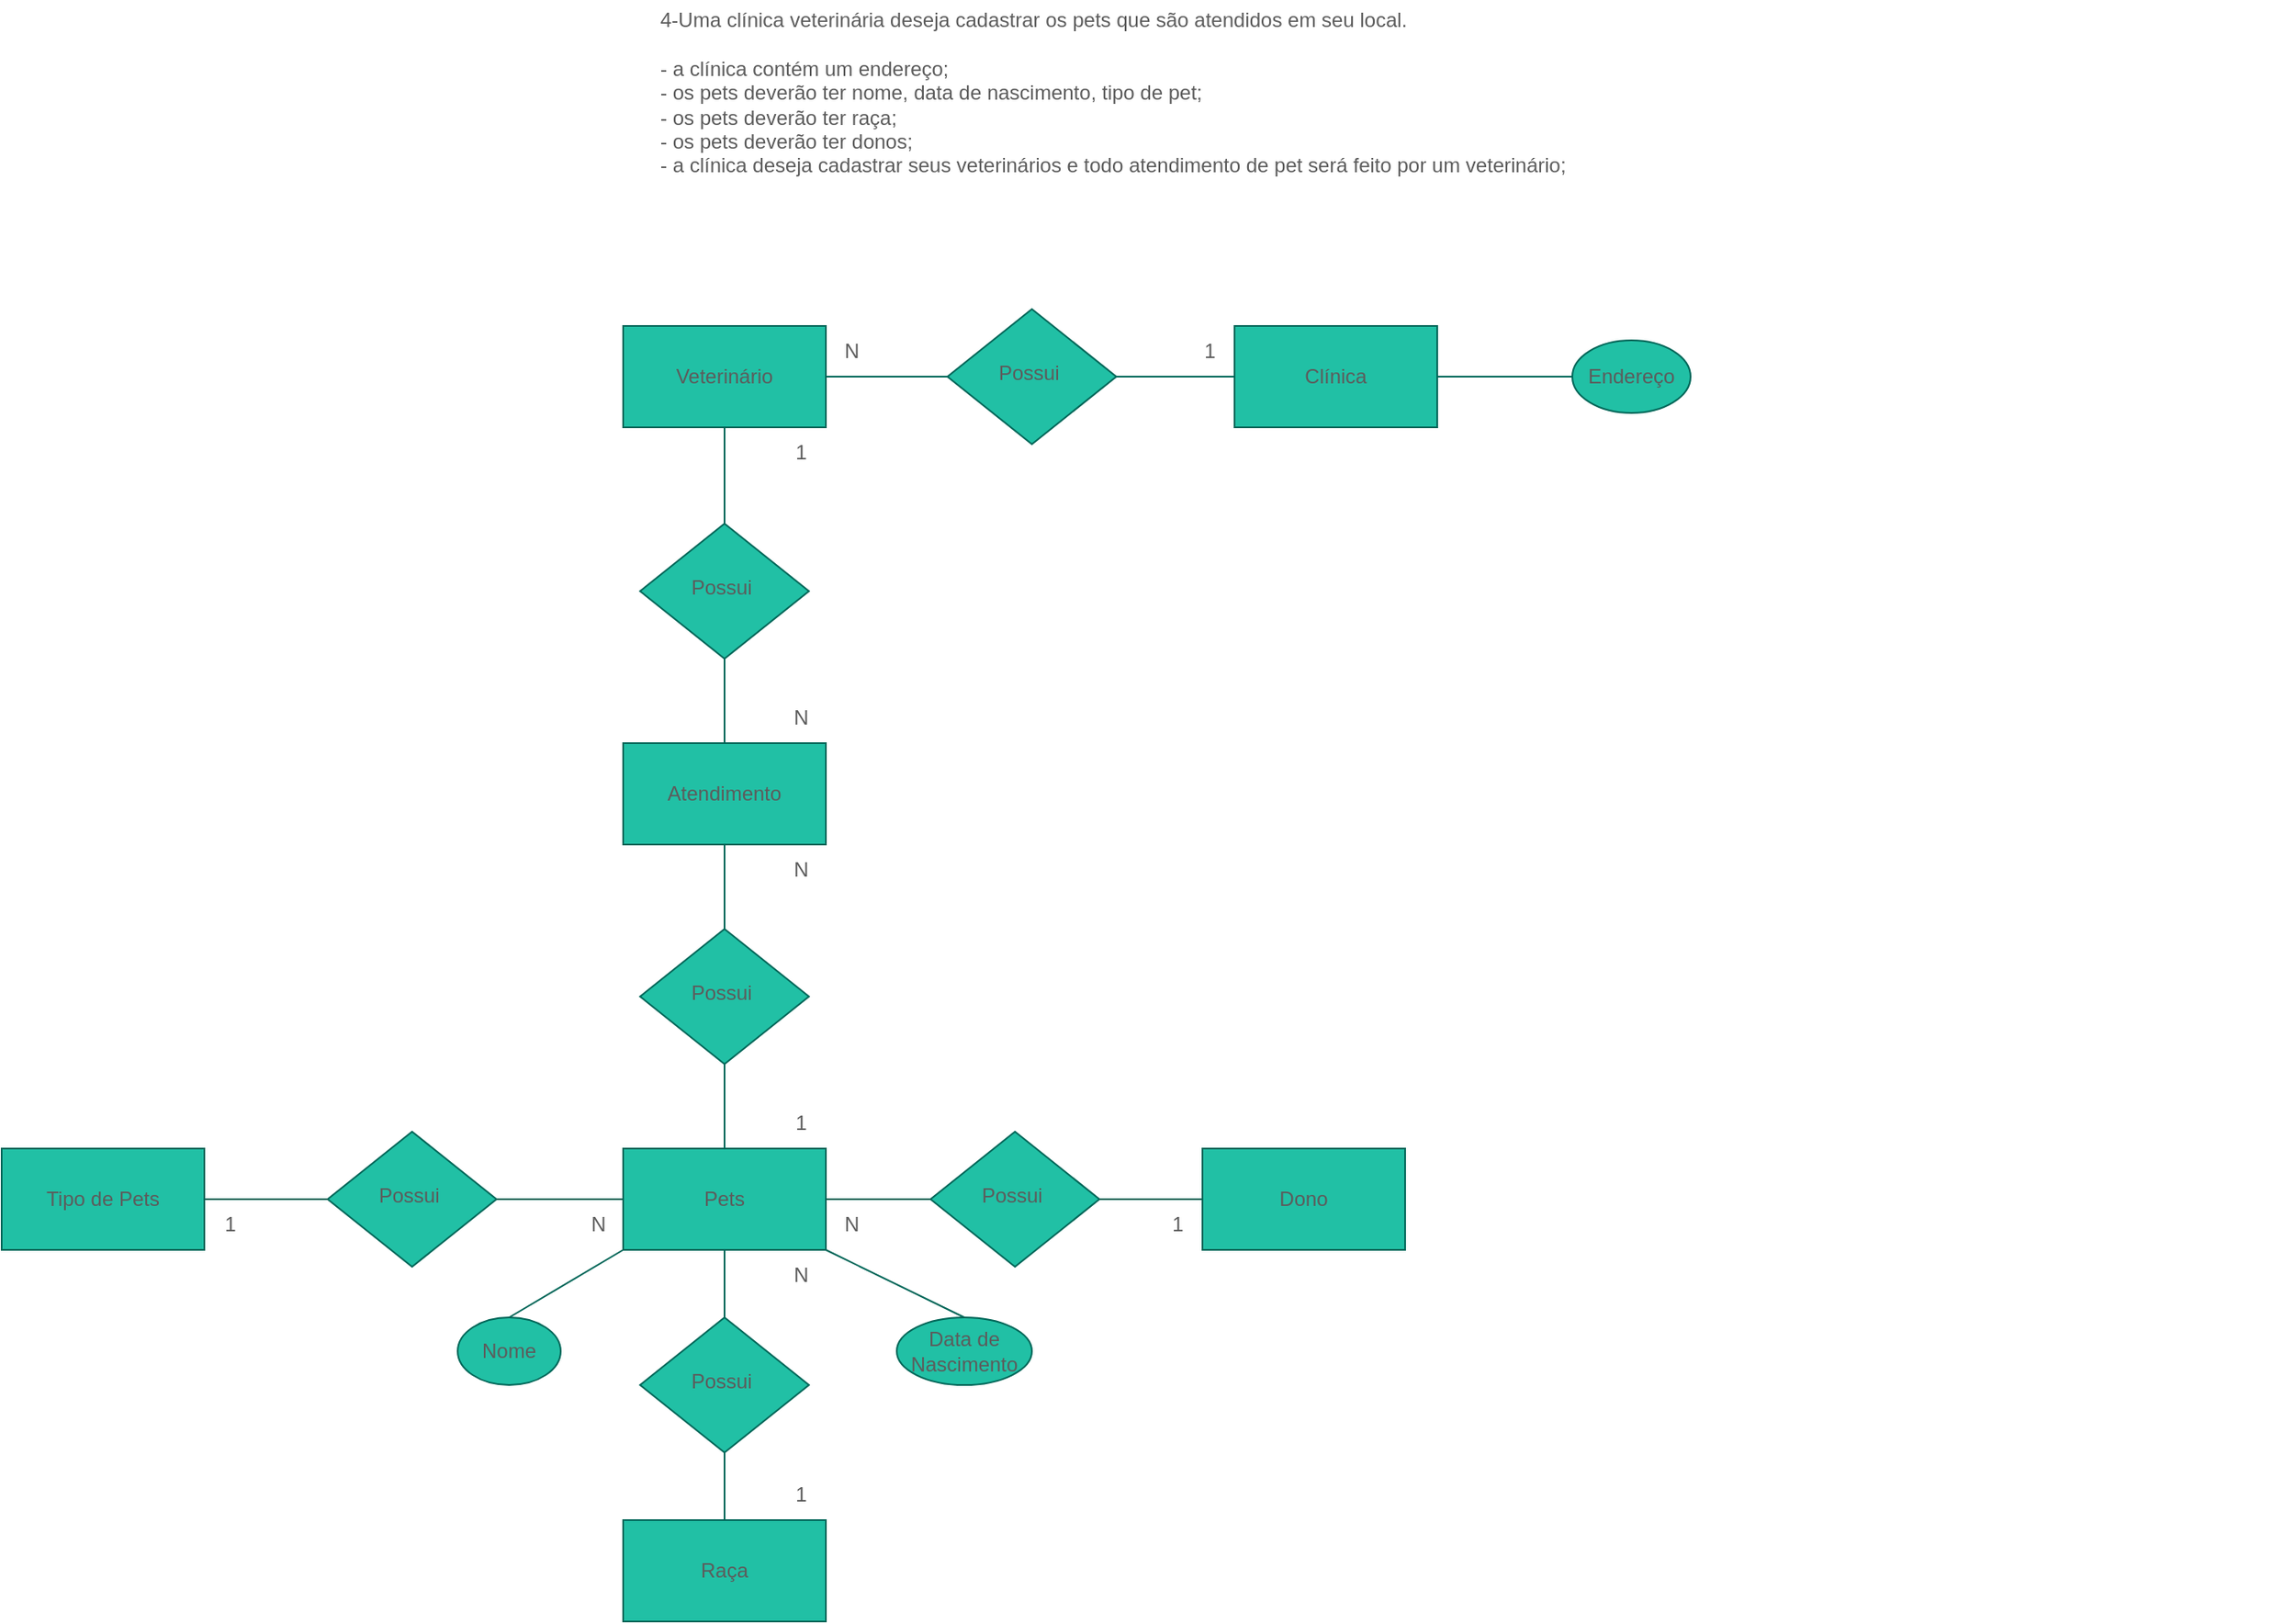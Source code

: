 <mxfile version="21.6.6" type="device" pages="2">
  <diagram id="C5RBs43oDa-KdzZeNtuy" name="Conceitual ">
    <mxGraphModel dx="2598" dy="750" grid="1" gridSize="10" guides="1" tooltips="1" connect="1" arrows="1" fold="1" page="1" pageScale="1" pageWidth="291" pageHeight="413" math="0" shadow="0">
      <root>
        <mxCell id="WIyWlLk6GJQsqaUBKTNV-0" />
        <mxCell id="WIyWlLk6GJQsqaUBKTNV-1" parent="WIyWlLk6GJQsqaUBKTNV-0" />
        <mxCell id="POBfcUkBsvV8UPlY4-i7-3" value="&lt;div&gt;4-Uma clínica veterinária deseja cadastrar os pets que são atendidos em seu local.&lt;/div&gt;&lt;div&gt;&lt;br&gt;&lt;/div&gt;&lt;div&gt;- a clínica contém um endereço;&lt;/div&gt;&lt;div&gt;- os pets deverão ter nome, data de nascimento, tipo de pet;&lt;/div&gt;&lt;div&gt;- os pets deverão ter raça;&lt;/div&gt;&lt;div&gt;- os pets deverão ter donos;&lt;/div&gt;&lt;div&gt;- a clínica deseja cadastrar seus veterinários e todo atendimento de pet será feito por um veterinário;&lt;/div&gt;" style="text;html=1;align=left;verticalAlign=middle;resizable=0;points=[];autosize=1;strokeColor=none;fillColor=none;fontColor=#5C5C5C;labelBackgroundColor=none;" parent="WIyWlLk6GJQsqaUBKTNV-1" vertex="1">
          <mxGeometry x="-582" y="220" width="560" height="110" as="geometry" />
        </mxCell>
        <mxCell id="zAKUYkVe4AKFvkZDwYAf-0" value="Clínica" style="rounded=0;whiteSpace=wrap;html=1;strokeColor=#006658;fontColor=#5C5C5C;fillColor=#21C0A5;labelBackgroundColor=none;" parent="WIyWlLk6GJQsqaUBKTNV-1" vertex="1">
          <mxGeometry x="-240" y="413" width="120" height="60" as="geometry" />
        </mxCell>
        <mxCell id="7l59M0pH6g9MhCw7kL8R-22" style="edgeStyle=orthogonalEdgeStyle;rounded=0;orthogonalLoop=1;jettySize=auto;html=1;exitX=0.5;exitY=1;exitDx=0;exitDy=0;strokeColor=#006658;fontColor=default;fillColor=#21C0A5;labelBackgroundColor=none;" parent="WIyWlLk6GJQsqaUBKTNV-1" edge="1">
          <mxGeometry relative="1" as="geometry">
            <mxPoint x="379" y="596" as="targetPoint" />
            <mxPoint x="379" y="596" as="sourcePoint" />
          </mxGeometry>
        </mxCell>
        <mxCell id="7l59M0pH6g9MhCw7kL8R-7" value="Pets" style="rounded=0;whiteSpace=wrap;html=1;strokeColor=#006658;fontColor=#5C5C5C;fillColor=#21C0A5;labelBackgroundColor=none;" parent="WIyWlLk6GJQsqaUBKTNV-1" vertex="1">
          <mxGeometry x="-602" y="900" width="120" height="60" as="geometry" />
        </mxCell>
        <mxCell id="7l59M0pH6g9MhCw7kL8R-8" value="Possui&amp;nbsp;" style="rhombus;whiteSpace=wrap;html=1;shadow=0;fontFamily=Helvetica;fontSize=12;align=center;strokeWidth=1;spacing=6;spacingTop=-4;rounded=0;labelBackgroundColor=none;fillColor=#21C0A5;strokeColor=#006658;fontColor=#5C5C5C;" parent="WIyWlLk6GJQsqaUBKTNV-1" vertex="1">
          <mxGeometry x="-410" y="403" width="100" height="80" as="geometry" />
        </mxCell>
        <mxCell id="13TzzeObVVfD70_n9w97-5" value="Nome" style="ellipse;whiteSpace=wrap;html=1;labelBackgroundColor=none;fillColor=#21C0A5;strokeColor=#006658;fontColor=#5C5C5C;" parent="WIyWlLk6GJQsqaUBKTNV-1" vertex="1">
          <mxGeometry x="-700" y="1000" width="61" height="40" as="geometry" />
        </mxCell>
        <mxCell id="13TzzeObVVfD70_n9w97-6" value="Data de Nascimento" style="ellipse;whiteSpace=wrap;html=1;labelBackgroundColor=none;fillColor=#21C0A5;strokeColor=#006658;fontColor=#5C5C5C;" parent="WIyWlLk6GJQsqaUBKTNV-1" vertex="1">
          <mxGeometry x="-440" y="1000" width="80" height="40" as="geometry" />
        </mxCell>
        <mxCell id="13TzzeObVVfD70_n9w97-7" value="Tipo de Pets" style="rounded=0;whiteSpace=wrap;html=1;strokeColor=#006658;fontColor=#5C5C5C;fillColor=#21C0A5;labelBackgroundColor=none;" parent="WIyWlLk6GJQsqaUBKTNV-1" vertex="1">
          <mxGeometry x="-970" y="900" width="120" height="60" as="geometry" />
        </mxCell>
        <mxCell id="13TzzeObVVfD70_n9w97-11" value="Possui&amp;nbsp;" style="rhombus;whiteSpace=wrap;html=1;shadow=0;fontFamily=Helvetica;fontSize=12;align=center;strokeWidth=1;spacing=6;spacingTop=-4;rounded=0;labelBackgroundColor=none;fillColor=#21C0A5;strokeColor=#006658;fontColor=#5C5C5C;" parent="WIyWlLk6GJQsqaUBKTNV-1" vertex="1">
          <mxGeometry x="-777" y="890" width="100" height="80" as="geometry" />
        </mxCell>
        <mxCell id="13TzzeObVVfD70_n9w97-15" value="Possui&amp;nbsp;" style="rhombus;whiteSpace=wrap;html=1;shadow=0;fontFamily=Helvetica;fontSize=12;align=center;strokeWidth=1;spacing=6;spacingTop=-4;rounded=0;labelBackgroundColor=none;fillColor=#21C0A5;strokeColor=#006658;fontColor=#5C5C5C;" parent="WIyWlLk6GJQsqaUBKTNV-1" vertex="1">
          <mxGeometry x="-592" y="530" width="100" height="80" as="geometry" />
        </mxCell>
        <mxCell id="13TzzeObVVfD70_n9w97-16" value="Raça" style="rounded=0;whiteSpace=wrap;html=1;strokeColor=#006658;fontColor=#5C5C5C;fillColor=#21C0A5;labelBackgroundColor=none;" parent="WIyWlLk6GJQsqaUBKTNV-1" vertex="1">
          <mxGeometry x="-602" y="1120" width="120" height="60" as="geometry" />
        </mxCell>
        <mxCell id="13TzzeObVVfD70_n9w97-22" value="Dono" style="rounded=0;whiteSpace=wrap;html=1;strokeColor=#006658;fontColor=#5C5C5C;fillColor=#21C0A5;labelBackgroundColor=none;" parent="WIyWlLk6GJQsqaUBKTNV-1" vertex="1">
          <mxGeometry x="-259" y="900" width="120" height="60" as="geometry" />
        </mxCell>
        <mxCell id="13TzzeObVVfD70_n9w97-23" value="Possui&amp;nbsp;" style="rhombus;whiteSpace=wrap;html=1;shadow=0;fontFamily=Helvetica;fontSize=12;align=center;strokeWidth=1;spacing=6;spacingTop=-4;rounded=0;labelBackgroundColor=none;fillColor=#21C0A5;strokeColor=#006658;fontColor=#5C5C5C;" parent="WIyWlLk6GJQsqaUBKTNV-1" vertex="1">
          <mxGeometry x="-592" y="1000" width="100" height="80" as="geometry" />
        </mxCell>
        <mxCell id="13TzzeObVVfD70_n9w97-25" value="Atendimento" style="rounded=0;whiteSpace=wrap;html=1;strokeColor=#006658;fontColor=#5C5C5C;fillColor=#21C0A5;labelBackgroundColor=none;" parent="WIyWlLk6GJQsqaUBKTNV-1" vertex="1">
          <mxGeometry x="-602" y="660" width="120" height="60" as="geometry" />
        </mxCell>
        <mxCell id="13TzzeObVVfD70_n9w97-26" value="" style="endArrow=none;html=1;rounded=0;entryX=0;entryY=0.5;entryDx=0;entryDy=0;exitX=1;exitY=0.5;exitDx=0;exitDy=0;labelBackgroundColor=none;strokeColor=#006658;fontColor=default;" parent="WIyWlLk6GJQsqaUBKTNV-1" source="13TzzeObVVfD70_n9w97-29" target="7l59M0pH6g9MhCw7kL8R-8" edge="1">
          <mxGeometry width="50" height="50" relative="1" as="geometry">
            <mxPoint x="-450" y="450" as="sourcePoint" />
            <mxPoint x="-270" y="440" as="targetPoint" />
          </mxGeometry>
        </mxCell>
        <mxCell id="13TzzeObVVfD70_n9w97-27" value="" style="endArrow=none;html=1;rounded=0;exitX=1;exitY=0.5;exitDx=0;exitDy=0;entryX=0;entryY=0.5;entryDx=0;entryDy=0;labelBackgroundColor=none;strokeColor=#006658;fontColor=default;" parent="WIyWlLk6GJQsqaUBKTNV-1" source="7l59M0pH6g9MhCw7kL8R-8" target="zAKUYkVe4AKFvkZDwYAf-0" edge="1">
          <mxGeometry width="50" height="50" relative="1" as="geometry">
            <mxPoint x="-320" y="490" as="sourcePoint" />
            <mxPoint x="-270" y="440" as="targetPoint" />
          </mxGeometry>
        </mxCell>
        <mxCell id="13TzzeObVVfD70_n9w97-29" value="Veterinário" style="rounded=0;whiteSpace=wrap;html=1;strokeColor=#006658;fontColor=#5C5C5C;fillColor=#21C0A5;labelBackgroundColor=none;" parent="WIyWlLk6GJQsqaUBKTNV-1" vertex="1">
          <mxGeometry x="-602" y="413" width="120" height="60" as="geometry" />
        </mxCell>
        <mxCell id="sJ96ued-D-GvJgnUoqD4-2" value="Possui&amp;nbsp;" style="rhombus;whiteSpace=wrap;html=1;shadow=0;fontFamily=Helvetica;fontSize=12;align=center;strokeWidth=1;spacing=6;spacingTop=-4;rounded=0;labelBackgroundColor=none;fillColor=#21C0A5;strokeColor=#006658;fontColor=#5C5C5C;" parent="WIyWlLk6GJQsqaUBKTNV-1" vertex="1">
          <mxGeometry x="-592" y="770" width="100" height="80" as="geometry" />
        </mxCell>
        <mxCell id="sJ96ued-D-GvJgnUoqD4-3" value="Possui&amp;nbsp;" style="rhombus;whiteSpace=wrap;html=1;shadow=0;fontFamily=Helvetica;fontSize=12;align=center;strokeWidth=1;spacing=6;spacingTop=-4;rounded=0;labelBackgroundColor=none;fillColor=#21C0A5;strokeColor=#006658;fontColor=#5C5C5C;" parent="WIyWlLk6GJQsqaUBKTNV-1" vertex="1">
          <mxGeometry x="-420" y="890" width="100" height="80" as="geometry" />
        </mxCell>
        <mxCell id="sJ96ued-D-GvJgnUoqD4-6" value="" style="endArrow=none;html=1;rounded=0;exitX=0.5;exitY=0;exitDx=0;exitDy=0;entryX=0;entryY=1;entryDx=0;entryDy=0;labelBackgroundColor=none;strokeColor=#006658;fontColor=default;" parent="WIyWlLk6GJQsqaUBKTNV-1" source="13TzzeObVVfD70_n9w97-5" target="7l59M0pH6g9MhCw7kL8R-7" edge="1">
          <mxGeometry width="50" height="50" relative="1" as="geometry">
            <mxPoint x="-340" y="1100" as="sourcePoint" />
            <mxPoint x="-290" y="1050" as="targetPoint" />
          </mxGeometry>
        </mxCell>
        <mxCell id="sJ96ued-D-GvJgnUoqD4-7" value="" style="endArrow=none;html=1;rounded=0;exitX=1;exitY=1;exitDx=0;exitDy=0;entryX=0.5;entryY=0;entryDx=0;entryDy=0;labelBackgroundColor=none;strokeColor=#006658;fontColor=default;" parent="WIyWlLk6GJQsqaUBKTNV-1" source="7l59M0pH6g9MhCw7kL8R-7" target="13TzzeObVVfD70_n9w97-6" edge="1">
          <mxGeometry width="50" height="50" relative="1" as="geometry">
            <mxPoint x="-340" y="1100" as="sourcePoint" />
            <mxPoint x="-290" y="1050" as="targetPoint" />
          </mxGeometry>
        </mxCell>
        <mxCell id="sJ96ued-D-GvJgnUoqD4-8" value="" style="endArrow=none;html=1;rounded=0;exitX=0.5;exitY=0;exitDx=0;exitDy=0;entryX=0.5;entryY=1;entryDx=0;entryDy=0;labelBackgroundColor=none;strokeColor=#006658;fontColor=default;" parent="WIyWlLk6GJQsqaUBKTNV-1" source="13TzzeObVVfD70_n9w97-23" target="7l59M0pH6g9MhCw7kL8R-7" edge="1">
          <mxGeometry width="50" height="50" relative="1" as="geometry">
            <mxPoint x="-340" y="1100" as="sourcePoint" />
            <mxPoint x="-290" y="1050" as="targetPoint" />
          </mxGeometry>
        </mxCell>
        <mxCell id="sJ96ued-D-GvJgnUoqD4-9" value="" style="endArrow=none;html=1;rounded=0;exitX=0.5;exitY=0;exitDx=0;exitDy=0;entryX=0.5;entryY=1;entryDx=0;entryDy=0;labelBackgroundColor=none;strokeColor=#006658;fontColor=default;" parent="WIyWlLk6GJQsqaUBKTNV-1" source="13TzzeObVVfD70_n9w97-16" target="13TzzeObVVfD70_n9w97-23" edge="1">
          <mxGeometry width="50" height="50" relative="1" as="geometry">
            <mxPoint x="-340" y="1100" as="sourcePoint" />
            <mxPoint x="-290" y="1050" as="targetPoint" />
          </mxGeometry>
        </mxCell>
        <mxCell id="sJ96ued-D-GvJgnUoqD4-10" value="" style="endArrow=none;html=1;rounded=0;exitX=1;exitY=0.5;exitDx=0;exitDy=0;entryX=0;entryY=0.5;entryDx=0;entryDy=0;labelBackgroundColor=none;strokeColor=#006658;fontColor=default;" parent="WIyWlLk6GJQsqaUBKTNV-1" source="7l59M0pH6g9MhCw7kL8R-7" target="sJ96ued-D-GvJgnUoqD4-3" edge="1">
          <mxGeometry width="50" height="50" relative="1" as="geometry">
            <mxPoint x="-340" y="1000" as="sourcePoint" />
            <mxPoint x="-290" y="950" as="targetPoint" />
          </mxGeometry>
        </mxCell>
        <mxCell id="sJ96ued-D-GvJgnUoqD4-11" value="" style="endArrow=none;html=1;rounded=0;exitX=1;exitY=0.5;exitDx=0;exitDy=0;entryX=0;entryY=0.5;entryDx=0;entryDy=0;labelBackgroundColor=none;strokeColor=#006658;fontColor=default;" parent="WIyWlLk6GJQsqaUBKTNV-1" source="sJ96ued-D-GvJgnUoqD4-3" target="13TzzeObVVfD70_n9w97-22" edge="1">
          <mxGeometry width="50" height="50" relative="1" as="geometry">
            <mxPoint x="-340" y="1000" as="sourcePoint" />
            <mxPoint x="-290" y="950" as="targetPoint" />
          </mxGeometry>
        </mxCell>
        <mxCell id="sJ96ued-D-GvJgnUoqD4-12" value="" style="endArrow=none;html=1;rounded=0;exitX=1;exitY=0.5;exitDx=0;exitDy=0;entryX=0;entryY=0.5;entryDx=0;entryDy=0;labelBackgroundColor=none;strokeColor=#006658;fontColor=default;" parent="WIyWlLk6GJQsqaUBKTNV-1" source="13TzzeObVVfD70_n9w97-7" target="13TzzeObVVfD70_n9w97-11" edge="1">
          <mxGeometry width="50" height="50" relative="1" as="geometry">
            <mxPoint x="-810" y="910" as="sourcePoint" />
            <mxPoint x="-760" y="860" as="targetPoint" />
          </mxGeometry>
        </mxCell>
        <mxCell id="sJ96ued-D-GvJgnUoqD4-13" value="" style="endArrow=none;html=1;rounded=0;exitX=1;exitY=0.5;exitDx=0;exitDy=0;entryX=0;entryY=0.5;entryDx=0;entryDy=0;labelBackgroundColor=none;strokeColor=#006658;fontColor=default;" parent="WIyWlLk6GJQsqaUBKTNV-1" source="13TzzeObVVfD70_n9w97-11" target="7l59M0pH6g9MhCw7kL8R-7" edge="1">
          <mxGeometry width="50" height="50" relative="1" as="geometry">
            <mxPoint x="-680" y="1030" as="sourcePoint" />
            <mxPoint x="-630" y="980" as="targetPoint" />
          </mxGeometry>
        </mxCell>
        <mxCell id="sJ96ued-D-GvJgnUoqD4-14" value="" style="endArrow=none;html=1;rounded=0;exitX=0.5;exitY=0;exitDx=0;exitDy=0;entryX=0.5;entryY=1;entryDx=0;entryDy=0;labelBackgroundColor=none;strokeColor=#006658;fontColor=default;" parent="WIyWlLk6GJQsqaUBKTNV-1" source="7l59M0pH6g9MhCw7kL8R-7" target="sJ96ued-D-GvJgnUoqD4-2" edge="1">
          <mxGeometry width="50" height="50" relative="1" as="geometry">
            <mxPoint x="-440" y="900" as="sourcePoint" />
            <mxPoint x="-390" y="850" as="targetPoint" />
          </mxGeometry>
        </mxCell>
        <mxCell id="sJ96ued-D-GvJgnUoqD4-15" value="" style="endArrow=none;html=1;rounded=0;exitX=0.5;exitY=0;exitDx=0;exitDy=0;entryX=0.5;entryY=1;entryDx=0;entryDy=0;labelBackgroundColor=none;strokeColor=#006658;fontColor=default;" parent="WIyWlLk6GJQsqaUBKTNV-1" source="sJ96ued-D-GvJgnUoqD4-2" target="13TzzeObVVfD70_n9w97-25" edge="1">
          <mxGeometry width="50" height="50" relative="1" as="geometry">
            <mxPoint x="-440" y="700" as="sourcePoint" />
            <mxPoint x="-390" y="650" as="targetPoint" />
          </mxGeometry>
        </mxCell>
        <mxCell id="sJ96ued-D-GvJgnUoqD4-19" value="" style="endArrow=none;html=1;rounded=0;exitX=0.5;exitY=0;exitDx=0;exitDy=0;entryX=0.5;entryY=1;entryDx=0;entryDy=0;labelBackgroundColor=none;strokeColor=#006658;fontColor=default;" parent="WIyWlLk6GJQsqaUBKTNV-1" source="13TzzeObVVfD70_n9w97-25" target="13TzzeObVVfD70_n9w97-15" edge="1">
          <mxGeometry width="50" height="50" relative="1" as="geometry">
            <mxPoint x="-320" y="640" as="sourcePoint" />
            <mxPoint x="-270" y="590" as="targetPoint" />
          </mxGeometry>
        </mxCell>
        <mxCell id="sJ96ued-D-GvJgnUoqD4-20" value="" style="endArrow=none;html=1;rounded=0;exitX=0.5;exitY=0;exitDx=0;exitDy=0;entryX=0.5;entryY=1;entryDx=0;entryDy=0;labelBackgroundColor=none;strokeColor=#006658;fontColor=default;" parent="WIyWlLk6GJQsqaUBKTNV-1" source="13TzzeObVVfD70_n9w97-15" target="13TzzeObVVfD70_n9w97-29" edge="1">
          <mxGeometry width="50" height="50" relative="1" as="geometry">
            <mxPoint x="-320" y="640" as="sourcePoint" />
            <mxPoint x="-270" y="590" as="targetPoint" />
          </mxGeometry>
        </mxCell>
        <mxCell id="sJ96ued-D-GvJgnUoqD4-23" value="N" style="text;html=1;align=center;verticalAlign=middle;resizable=0;points=[];autosize=1;strokeColor=none;fillColor=none;fontColor=#5C5C5C;labelBackgroundColor=none;" parent="WIyWlLk6GJQsqaUBKTNV-1" vertex="1">
          <mxGeometry x="-482" y="413" width="30" height="30" as="geometry" />
        </mxCell>
        <mxCell id="sJ96ued-D-GvJgnUoqD4-24" value="1" style="text;html=1;align=center;verticalAlign=middle;resizable=0;points=[];autosize=1;strokeColor=none;fillColor=none;fontColor=#5C5C5C;labelBackgroundColor=none;" parent="WIyWlLk6GJQsqaUBKTNV-1" vertex="1">
          <mxGeometry x="-270" y="413" width="30" height="30" as="geometry" />
        </mxCell>
        <mxCell id="sJ96ued-D-GvJgnUoqD4-26" value="1" style="text;html=1;align=center;verticalAlign=middle;resizable=0;points=[];autosize=1;strokeColor=none;fillColor=none;fontColor=#5C5C5C;labelBackgroundColor=none;" parent="WIyWlLk6GJQsqaUBKTNV-1" vertex="1">
          <mxGeometry x="-512" y="473" width="30" height="30" as="geometry" />
        </mxCell>
        <mxCell id="sJ96ued-D-GvJgnUoqD4-27" value="N" style="text;html=1;align=center;verticalAlign=middle;resizable=0;points=[];autosize=1;strokeColor=none;fillColor=none;fontColor=#5C5C5C;labelBackgroundColor=none;" parent="WIyWlLk6GJQsqaUBKTNV-1" vertex="1">
          <mxGeometry x="-512" y="630" width="30" height="30" as="geometry" />
        </mxCell>
        <mxCell id="sJ96ued-D-GvJgnUoqD4-28" value="N" style="text;html=1;align=center;verticalAlign=middle;resizable=0;points=[];autosize=1;strokeColor=none;fillColor=none;fontColor=#5C5C5C;labelBackgroundColor=none;" parent="WIyWlLk6GJQsqaUBKTNV-1" vertex="1">
          <mxGeometry x="-512" y="720" width="30" height="30" as="geometry" />
        </mxCell>
        <mxCell id="sJ96ued-D-GvJgnUoqD4-29" value="1" style="text;html=1;align=center;verticalAlign=middle;resizable=0;points=[];autosize=1;strokeColor=none;fillColor=none;fontColor=#5C5C5C;labelBackgroundColor=none;" parent="WIyWlLk6GJQsqaUBKTNV-1" vertex="1">
          <mxGeometry x="-512" y="870" width="30" height="30" as="geometry" />
        </mxCell>
        <mxCell id="sJ96ued-D-GvJgnUoqD4-30" value="1" style="text;html=1;align=center;verticalAlign=middle;resizable=0;points=[];autosize=1;strokeColor=none;fillColor=none;fontColor=#5C5C5C;labelBackgroundColor=none;" parent="WIyWlLk6GJQsqaUBKTNV-1" vertex="1">
          <mxGeometry x="-289" y="930" width="30" height="30" as="geometry" />
        </mxCell>
        <mxCell id="sJ96ued-D-GvJgnUoqD4-31" value="N" style="text;html=1;align=center;verticalAlign=middle;resizable=0;points=[];autosize=1;strokeColor=none;fillColor=none;fontColor=#5C5C5C;labelBackgroundColor=none;" parent="WIyWlLk6GJQsqaUBKTNV-1" vertex="1">
          <mxGeometry x="-482" y="930" width="30" height="30" as="geometry" />
        </mxCell>
        <mxCell id="sJ96ued-D-GvJgnUoqD4-32" value="N" style="text;html=1;align=center;verticalAlign=middle;resizable=0;points=[];autosize=1;strokeColor=none;fillColor=none;fontColor=#5C5C5C;labelBackgroundColor=none;" parent="WIyWlLk6GJQsqaUBKTNV-1" vertex="1">
          <mxGeometry x="-632" y="930" width="30" height="30" as="geometry" />
        </mxCell>
        <mxCell id="sJ96ued-D-GvJgnUoqD4-33" value="1" style="text;html=1;align=center;verticalAlign=middle;resizable=0;points=[];autosize=1;strokeColor=none;fillColor=none;fontColor=#5C5C5C;labelBackgroundColor=none;" parent="WIyWlLk6GJQsqaUBKTNV-1" vertex="1">
          <mxGeometry x="-850" y="930" width="30" height="30" as="geometry" />
        </mxCell>
        <mxCell id="sJ96ued-D-GvJgnUoqD4-34" value="N" style="text;html=1;align=center;verticalAlign=middle;resizable=0;points=[];autosize=1;strokeColor=none;fillColor=none;fontColor=#5C5C5C;labelBackgroundColor=none;" parent="WIyWlLk6GJQsqaUBKTNV-1" vertex="1">
          <mxGeometry x="-512" y="960" width="30" height="30" as="geometry" />
        </mxCell>
        <mxCell id="sJ96ued-D-GvJgnUoqD4-35" value="1" style="text;html=1;align=center;verticalAlign=middle;resizable=0;points=[];autosize=1;strokeColor=none;fillColor=none;fontColor=#5C5C5C;labelBackgroundColor=none;" parent="WIyWlLk6GJQsqaUBKTNV-1" vertex="1">
          <mxGeometry x="-512" y="1090" width="30" height="30" as="geometry" />
        </mxCell>
        <mxCell id="q2FLSuiZV7NhZqroeWoe-0" value="Endereço" style="ellipse;whiteSpace=wrap;html=1;labelBackgroundColor=none;fillColor=#21C0A5;strokeColor=#006658;fontColor=#5C5C5C;" parent="WIyWlLk6GJQsqaUBKTNV-1" vertex="1">
          <mxGeometry x="-40" y="421.5" width="70" height="43" as="geometry" />
        </mxCell>
        <mxCell id="q2FLSuiZV7NhZqroeWoe-1" value="" style="endArrow=none;html=1;rounded=0;strokeColor=#006658;fontColor=#5C5C5C;fillColor=#21C0A5;exitX=1;exitY=0.5;exitDx=0;exitDy=0;entryX=0;entryY=0.5;entryDx=0;entryDy=0;" parent="WIyWlLk6GJQsqaUBKTNV-1" source="zAKUYkVe4AKFvkZDwYAf-0" target="q2FLSuiZV7NhZqroeWoe-0" edge="1">
          <mxGeometry width="50" height="50" relative="1" as="geometry">
            <mxPoint x="120" y="570" as="sourcePoint" />
            <mxPoint x="170" y="520" as="targetPoint" />
          </mxGeometry>
        </mxCell>
      </root>
    </mxGraphModel>
  </diagram>
  <diagram name="Lógico" id="K9InnEBPS47RC7w0WuCm">
    <mxGraphModel dx="2307" dy="750" grid="1" gridSize="10" guides="1" tooltips="1" connect="1" arrows="1" fold="1" page="1" pageScale="1" pageWidth="291" pageHeight="413" math="0" shadow="0">
      <root>
        <mxCell id="Jame75FNI6BlKVKeqMjk-0" />
        <mxCell id="Jame75FNI6BlKVKeqMjk-1" parent="Jame75FNI6BlKVKeqMjk-0" />
        <mxCell id="Jame75FNI6BlKVKeqMjk-2" value="&lt;div&gt;4-Uma clínica veterinária deseja cadastrar os pets que são atendidos em seu local.&lt;/div&gt;&lt;div&gt;&lt;br&gt;&lt;/div&gt;&lt;div&gt;- a clínica contém um endereço;&lt;/div&gt;&lt;div&gt;- os pets deverão ter nome, data de nascimento, tipo de pet;&lt;/div&gt;&lt;div&gt;- os pets deverão ter raça;&lt;/div&gt;&lt;div&gt;- os pets deverão ter donos;&lt;/div&gt;&lt;div&gt;- a clínica deseja cadastrar seus veterinários e todo atendimento de pet será feito por um veterinário;&lt;/div&gt;" style="text;html=1;align=left;verticalAlign=middle;resizable=0;points=[];autosize=1;strokeColor=none;fillColor=none;fontColor=#5C5C5C;labelBackgroundColor=none;" parent="Jame75FNI6BlKVKeqMjk-1" vertex="1">
          <mxGeometry x="-582" y="220" width="560" height="110" as="geometry" />
        </mxCell>
        <mxCell id="Jame75FNI6BlKVKeqMjk-4" style="edgeStyle=orthogonalEdgeStyle;rounded=0;orthogonalLoop=1;jettySize=auto;html=1;exitX=0.5;exitY=1;exitDx=0;exitDy=0;strokeColor=#006658;fontColor=default;fillColor=#21C0A5;labelBackgroundColor=none;" parent="Jame75FNI6BlKVKeqMjk-1" edge="1">
          <mxGeometry relative="1" as="geometry">
            <mxPoint x="379" y="596" as="targetPoint" />
            <mxPoint x="379" y="596" as="sourcePoint" />
          </mxGeometry>
        </mxCell>
        <mxCell id="81YmDJBr7qKaexhxFJl9-0" value="Veterinário" style="shape=table;startSize=30;container=1;collapsible=1;childLayout=tableLayout;fixedRows=1;rowLines=0;fontStyle=1;align=center;resizeLast=1;html=1;whiteSpace=wrap;labelBackgroundColor=none;fillColor=#21C0A5;strokeColor=#006658;fontColor=#5C5C5C;" parent="Jame75FNI6BlKVKeqMjk-1" vertex="1">
          <mxGeometry x="-560" y="413" width="180" height="120" as="geometry" />
        </mxCell>
        <mxCell id="81YmDJBr7qKaexhxFJl9-1" value="" style="shape=tableRow;horizontal=0;startSize=0;swimlaneHead=0;swimlaneBody=0;fillColor=none;collapsible=0;dropTarget=0;points=[[0,0.5],[1,0.5]];portConstraint=eastwest;top=0;left=0;right=0;bottom=0;html=1;labelBackgroundColor=none;strokeColor=#006658;fontColor=#5C5C5C;" parent="81YmDJBr7qKaexhxFJl9-0" vertex="1">
          <mxGeometry y="30" width="180" height="30" as="geometry" />
        </mxCell>
        <mxCell id="81YmDJBr7qKaexhxFJl9-2" value="PK" style="shape=partialRectangle;connectable=0;fillColor=none;top=0;left=0;bottom=0;right=0;fontStyle=1;overflow=hidden;html=1;whiteSpace=wrap;labelBackgroundColor=none;strokeColor=#006658;fontColor=#5C5C5C;" parent="81YmDJBr7qKaexhxFJl9-1" vertex="1">
          <mxGeometry width="60" height="30" as="geometry">
            <mxRectangle width="60" height="30" as="alternateBounds" />
          </mxGeometry>
        </mxCell>
        <mxCell id="81YmDJBr7qKaexhxFJl9-3" value="Id_Veterinário" style="shape=partialRectangle;connectable=0;fillColor=none;top=0;left=0;bottom=0;right=0;align=left;spacingLeft=6;fontStyle=5;overflow=hidden;html=1;whiteSpace=wrap;labelBackgroundColor=none;strokeColor=#006658;fontColor=#5C5C5C;" parent="81YmDJBr7qKaexhxFJl9-1" vertex="1">
          <mxGeometry x="60" width="120" height="30" as="geometry">
            <mxRectangle width="120" height="30" as="alternateBounds" />
          </mxGeometry>
        </mxCell>
        <mxCell id="81YmDJBr7qKaexhxFJl9-4" value="" style="shape=tableRow;horizontal=0;startSize=0;swimlaneHead=0;swimlaneBody=0;fillColor=none;collapsible=0;dropTarget=0;points=[[0,0.5],[1,0.5]];portConstraint=eastwest;top=0;left=0;right=0;bottom=1;html=1;labelBackgroundColor=none;strokeColor=#006658;fontColor=#5C5C5C;" parent="81YmDJBr7qKaexhxFJl9-0" vertex="1">
          <mxGeometry y="60" width="180" height="30" as="geometry" />
        </mxCell>
        <mxCell id="81YmDJBr7qKaexhxFJl9-5" value="FK" style="shape=partialRectangle;connectable=0;fillColor=none;top=0;left=0;bottom=0;right=0;fontStyle=1;overflow=hidden;html=1;whiteSpace=wrap;labelBackgroundColor=none;strokeColor=#006658;fontColor=#5C5C5C;" parent="81YmDJBr7qKaexhxFJl9-4" vertex="1">
          <mxGeometry width="60" height="30" as="geometry">
            <mxRectangle width="60" height="30" as="alternateBounds" />
          </mxGeometry>
        </mxCell>
        <mxCell id="81YmDJBr7qKaexhxFJl9-6" value="Id_Clínica" style="shape=partialRectangle;connectable=0;fillColor=none;top=0;left=0;bottom=0;right=0;align=left;spacingLeft=6;fontStyle=5;overflow=hidden;html=1;whiteSpace=wrap;labelBackgroundColor=none;strokeColor=#006658;fontColor=#5C5C5C;" parent="81YmDJBr7qKaexhxFJl9-4" vertex="1">
          <mxGeometry x="60" width="120" height="30" as="geometry">
            <mxRectangle width="120" height="30" as="alternateBounds" />
          </mxGeometry>
        </mxCell>
        <mxCell id="81YmDJBr7qKaexhxFJl9-7" value="" style="shape=tableRow;horizontal=0;startSize=0;swimlaneHead=0;swimlaneBody=0;fillColor=none;collapsible=0;dropTarget=0;points=[[0,0.5],[1,0.5]];portConstraint=eastwest;top=0;left=0;right=0;bottom=0;html=1;labelBackgroundColor=none;strokeColor=#006658;fontColor=#5C5C5C;" parent="81YmDJBr7qKaexhxFJl9-0" vertex="1">
          <mxGeometry y="90" width="180" height="30" as="geometry" />
        </mxCell>
        <mxCell id="81YmDJBr7qKaexhxFJl9-8" value="" style="shape=partialRectangle;connectable=0;fillColor=none;top=0;left=0;bottom=0;right=0;editable=1;overflow=hidden;html=1;whiteSpace=wrap;labelBackgroundColor=none;strokeColor=#006658;fontColor=#5C5C5C;" parent="81YmDJBr7qKaexhxFJl9-7" vertex="1">
          <mxGeometry width="60" height="30" as="geometry">
            <mxRectangle width="60" height="30" as="alternateBounds" />
          </mxGeometry>
        </mxCell>
        <mxCell id="81YmDJBr7qKaexhxFJl9-9" value="nomeVeterinário" style="shape=partialRectangle;connectable=0;fillColor=none;top=0;left=0;bottom=0;right=0;align=left;spacingLeft=6;overflow=hidden;html=1;whiteSpace=wrap;labelBackgroundColor=none;strokeColor=#006658;fontColor=#5C5C5C;" parent="81YmDJBr7qKaexhxFJl9-7" vertex="1">
          <mxGeometry x="60" width="120" height="30" as="geometry">
            <mxRectangle width="120" height="30" as="alternateBounds" />
          </mxGeometry>
        </mxCell>
        <mxCell id="B_c0YSRI9LpSFGydEcyQ-0" value="Cliníca" style="shape=table;startSize=30;container=1;collapsible=1;childLayout=tableLayout;fixedRows=1;rowLines=0;fontStyle=1;align=center;resizeLast=1;html=1;whiteSpace=wrap;labelBackgroundColor=none;fillColor=#21C0A5;strokeColor=#006658;fontColor=#5C5C5C;" vertex="1" parent="Jame75FNI6BlKVKeqMjk-1">
          <mxGeometry x="-800" y="413" width="180" height="90" as="geometry" />
        </mxCell>
        <mxCell id="B_c0YSRI9LpSFGydEcyQ-4" value="" style="shape=tableRow;horizontal=0;startSize=0;swimlaneHead=0;swimlaneBody=0;fillColor=none;collapsible=0;dropTarget=0;points=[[0,0.5],[1,0.5]];portConstraint=eastwest;top=0;left=0;right=0;bottom=1;html=1;labelBackgroundColor=none;strokeColor=#006658;fontColor=#5C5C5C;" vertex="1" parent="B_c0YSRI9LpSFGydEcyQ-0">
          <mxGeometry y="30" width="180" height="30" as="geometry" />
        </mxCell>
        <mxCell id="B_c0YSRI9LpSFGydEcyQ-5" value="PK" style="shape=partialRectangle;connectable=0;fillColor=none;top=0;left=0;bottom=0;right=0;fontStyle=1;overflow=hidden;html=1;whiteSpace=wrap;labelBackgroundColor=none;strokeColor=#006658;fontColor=#5C5C5C;" vertex="1" parent="B_c0YSRI9LpSFGydEcyQ-4">
          <mxGeometry width="60" height="30" as="geometry">
            <mxRectangle width="60" height="30" as="alternateBounds" />
          </mxGeometry>
        </mxCell>
        <mxCell id="B_c0YSRI9LpSFGydEcyQ-6" value="Id_Clínica" style="shape=partialRectangle;connectable=0;fillColor=none;top=0;left=0;bottom=0;right=0;align=left;spacingLeft=6;fontStyle=5;overflow=hidden;html=1;whiteSpace=wrap;labelBackgroundColor=none;strokeColor=#006658;fontColor=#5C5C5C;" vertex="1" parent="B_c0YSRI9LpSFGydEcyQ-4">
          <mxGeometry x="60" width="120" height="30" as="geometry">
            <mxRectangle width="120" height="30" as="alternateBounds" />
          </mxGeometry>
        </mxCell>
        <mxCell id="B_c0YSRI9LpSFGydEcyQ-7" value="" style="shape=tableRow;horizontal=0;startSize=0;swimlaneHead=0;swimlaneBody=0;fillColor=none;collapsible=0;dropTarget=0;points=[[0,0.5],[1,0.5]];portConstraint=eastwest;top=0;left=0;right=0;bottom=0;html=1;labelBackgroundColor=none;strokeColor=#006658;fontColor=#5C5C5C;" vertex="1" parent="B_c0YSRI9LpSFGydEcyQ-0">
          <mxGeometry y="60" width="180" height="30" as="geometry" />
        </mxCell>
        <mxCell id="B_c0YSRI9LpSFGydEcyQ-8" value="" style="shape=partialRectangle;connectable=0;fillColor=none;top=0;left=0;bottom=0;right=0;editable=1;overflow=hidden;html=1;whiteSpace=wrap;labelBackgroundColor=none;strokeColor=#006658;fontColor=#5C5C5C;" vertex="1" parent="B_c0YSRI9LpSFGydEcyQ-7">
          <mxGeometry width="60" height="30" as="geometry">
            <mxRectangle width="60" height="30" as="alternateBounds" />
          </mxGeometry>
        </mxCell>
        <mxCell id="B_c0YSRI9LpSFGydEcyQ-9" value="endereço" style="shape=partialRectangle;connectable=0;fillColor=none;top=0;left=0;bottom=0;right=0;align=left;spacingLeft=6;overflow=hidden;html=1;whiteSpace=wrap;labelBackgroundColor=none;strokeColor=#006658;fontColor=#5C5C5C;" vertex="1" parent="B_c0YSRI9LpSFGydEcyQ-7">
          <mxGeometry x="60" width="120" height="30" as="geometry">
            <mxRectangle width="120" height="30" as="alternateBounds" />
          </mxGeometry>
        </mxCell>
        <mxCell id="keVzLNwfauZfGi09wlwx-0" value="" style="edgeStyle=entityRelationEdgeStyle;fontSize=12;html=1;endArrow=ERoneToMany;rounded=0;strokeColor=#006658;fontColor=default;fillColor=#21C0A5;exitX=1;exitY=0.5;exitDx=0;exitDy=0;entryX=0;entryY=0.5;entryDx=0;entryDy=0;labelBackgroundColor=none;" edge="1" parent="Jame75FNI6BlKVKeqMjk-1" source="B_c0YSRI9LpSFGydEcyQ-4" target="81YmDJBr7qKaexhxFJl9-4">
          <mxGeometry width="100" height="100" relative="1" as="geometry">
            <mxPoint x="-220" y="570" as="sourcePoint" />
            <mxPoint x="-120" y="470" as="targetPoint" />
          </mxGeometry>
        </mxCell>
        <mxCell id="keVzLNwfauZfGi09wlwx-1" value="Atendimento" style="shape=table;startSize=30;container=1;collapsible=1;childLayout=tableLayout;fixedRows=1;rowLines=0;fontStyle=1;align=center;resizeLast=1;html=1;whiteSpace=wrap;labelBackgroundColor=none;fillColor=#21C0A5;strokeColor=#006658;fontColor=#5C5C5C;" vertex="1" parent="Jame75FNI6BlKVKeqMjk-1">
          <mxGeometry x="-320" y="413" width="180" height="150" as="geometry" />
        </mxCell>
        <mxCell id="keVzLNwfauZfGi09wlwx-2" value="" style="shape=tableRow;horizontal=0;startSize=0;swimlaneHead=0;swimlaneBody=0;fillColor=none;collapsible=0;dropTarget=0;points=[[0,0.5],[1,0.5]];portConstraint=eastwest;top=0;left=0;right=0;bottom=0;html=1;labelBackgroundColor=none;strokeColor=#006658;fontColor=#5C5C5C;" vertex="1" parent="keVzLNwfauZfGi09wlwx-1">
          <mxGeometry y="30" width="180" height="30" as="geometry" />
        </mxCell>
        <mxCell id="keVzLNwfauZfGi09wlwx-3" value="PK" style="shape=partialRectangle;connectable=0;fillColor=none;top=0;left=0;bottom=0;right=0;fontStyle=1;overflow=hidden;html=1;whiteSpace=wrap;labelBackgroundColor=none;strokeColor=#006658;fontColor=#5C5C5C;" vertex="1" parent="keVzLNwfauZfGi09wlwx-2">
          <mxGeometry width="60" height="30" as="geometry">
            <mxRectangle width="60" height="30" as="alternateBounds" />
          </mxGeometry>
        </mxCell>
        <mxCell id="keVzLNwfauZfGi09wlwx-4" value="Id_Atendimento" style="shape=partialRectangle;connectable=0;fillColor=none;top=0;left=0;bottom=0;right=0;align=left;spacingLeft=6;fontStyle=5;overflow=hidden;html=1;whiteSpace=wrap;labelBackgroundColor=none;strokeColor=#006658;fontColor=#5C5C5C;" vertex="1" parent="keVzLNwfauZfGi09wlwx-2">
          <mxGeometry x="60" width="120" height="30" as="geometry">
            <mxRectangle width="120" height="30" as="alternateBounds" />
          </mxGeometry>
        </mxCell>
        <mxCell id="keVzLNwfauZfGi09wlwx-24" style="shape=tableRow;horizontal=0;startSize=0;swimlaneHead=0;swimlaneBody=0;fillColor=none;collapsible=0;dropTarget=0;points=[[0,0.5],[1,0.5]];portConstraint=eastwest;top=0;left=0;right=0;bottom=0;html=1;labelBackgroundColor=none;strokeColor=#006658;fontColor=#5C5C5C;" vertex="1" parent="keVzLNwfauZfGi09wlwx-1">
          <mxGeometry y="60" width="180" height="30" as="geometry" />
        </mxCell>
        <mxCell id="keVzLNwfauZfGi09wlwx-25" value="FK1" style="shape=partialRectangle;connectable=0;fillColor=none;top=0;left=0;bottom=0;right=0;fontStyle=1;overflow=hidden;html=1;whiteSpace=wrap;labelBackgroundColor=none;strokeColor=#006658;fontColor=#5C5C5C;" vertex="1" parent="keVzLNwfauZfGi09wlwx-24">
          <mxGeometry width="60" height="30" as="geometry">
            <mxRectangle width="60" height="30" as="alternateBounds" />
          </mxGeometry>
        </mxCell>
        <mxCell id="keVzLNwfauZfGi09wlwx-26" value="Id_Pet" style="shape=partialRectangle;connectable=0;fillColor=none;top=0;left=0;bottom=0;right=0;align=left;spacingLeft=6;fontStyle=5;overflow=hidden;html=1;whiteSpace=wrap;labelBackgroundColor=none;strokeColor=#006658;fontColor=#5C5C5C;" vertex="1" parent="keVzLNwfauZfGi09wlwx-24">
          <mxGeometry x="60" width="120" height="30" as="geometry">
            <mxRectangle width="120" height="30" as="alternateBounds" />
          </mxGeometry>
        </mxCell>
        <mxCell id="keVzLNwfauZfGi09wlwx-5" value="" style="shape=tableRow;horizontal=0;startSize=0;swimlaneHead=0;swimlaneBody=0;fillColor=none;collapsible=0;dropTarget=0;points=[[0,0.5],[1,0.5]];portConstraint=eastwest;top=0;left=0;right=0;bottom=1;html=1;labelBackgroundColor=none;strokeColor=#006658;fontColor=#5C5C5C;" vertex="1" parent="keVzLNwfauZfGi09wlwx-1">
          <mxGeometry y="90" width="180" height="30" as="geometry" />
        </mxCell>
        <mxCell id="keVzLNwfauZfGi09wlwx-6" value="FK2" style="shape=partialRectangle;connectable=0;fillColor=none;top=0;left=0;bottom=0;right=0;fontStyle=1;overflow=hidden;html=1;whiteSpace=wrap;labelBackgroundColor=none;strokeColor=#006658;fontColor=#5C5C5C;" vertex="1" parent="keVzLNwfauZfGi09wlwx-5">
          <mxGeometry width="60" height="30" as="geometry">
            <mxRectangle width="60" height="30" as="alternateBounds" />
          </mxGeometry>
        </mxCell>
        <mxCell id="keVzLNwfauZfGi09wlwx-7" value="Id_Veterinário" style="shape=partialRectangle;connectable=0;fillColor=none;top=0;left=0;bottom=0;right=0;align=left;spacingLeft=6;fontStyle=5;overflow=hidden;html=1;whiteSpace=wrap;labelBackgroundColor=none;strokeColor=#006658;fontColor=#5C5C5C;" vertex="1" parent="keVzLNwfauZfGi09wlwx-5">
          <mxGeometry x="60" width="120" height="30" as="geometry">
            <mxRectangle width="120" height="30" as="alternateBounds" />
          </mxGeometry>
        </mxCell>
        <mxCell id="keVzLNwfauZfGi09wlwx-8" value="" style="shape=tableRow;horizontal=0;startSize=0;swimlaneHead=0;swimlaneBody=0;fillColor=none;collapsible=0;dropTarget=0;points=[[0,0.5],[1,0.5]];portConstraint=eastwest;top=0;left=0;right=0;bottom=0;html=1;labelBackgroundColor=none;strokeColor=#006658;fontColor=#5C5C5C;" vertex="1" parent="keVzLNwfauZfGi09wlwx-1">
          <mxGeometry y="120" width="180" height="30" as="geometry" />
        </mxCell>
        <mxCell id="keVzLNwfauZfGi09wlwx-9" value="" style="shape=partialRectangle;connectable=0;fillColor=none;top=0;left=0;bottom=0;right=0;editable=1;overflow=hidden;html=1;whiteSpace=wrap;labelBackgroundColor=none;strokeColor=#006658;fontColor=#5C5C5C;" vertex="1" parent="keVzLNwfauZfGi09wlwx-8">
          <mxGeometry width="60" height="30" as="geometry">
            <mxRectangle width="60" height="30" as="alternateBounds" />
          </mxGeometry>
        </mxCell>
        <mxCell id="keVzLNwfauZfGi09wlwx-10" value="dataAtendimento" style="shape=partialRectangle;connectable=0;fillColor=none;top=0;left=0;bottom=0;right=0;align=left;spacingLeft=6;overflow=hidden;html=1;whiteSpace=wrap;labelBackgroundColor=none;strokeColor=#006658;fontColor=#5C5C5C;" vertex="1" parent="keVzLNwfauZfGi09wlwx-8">
          <mxGeometry x="60" width="120" height="30" as="geometry">
            <mxRectangle width="120" height="30" as="alternateBounds" />
          </mxGeometry>
        </mxCell>
        <mxCell id="keVzLNwfauZfGi09wlwx-27" value="" style="edgeStyle=entityRelationEdgeStyle;fontSize=12;html=1;endArrow=ERoneToMany;rounded=0;strokeColor=#006658;fontColor=default;fillColor=#21C0A5;exitX=1;exitY=0.5;exitDx=0;exitDy=0;labelBackgroundColor=none;" edge="1" parent="Jame75FNI6BlKVKeqMjk-1" source="81YmDJBr7qKaexhxFJl9-1" target="keVzLNwfauZfGi09wlwx-5">
          <mxGeometry width="100" height="100" relative="1" as="geometry">
            <mxPoint x="-220" y="570" as="sourcePoint" />
            <mxPoint x="-120" y="470" as="targetPoint" />
          </mxGeometry>
        </mxCell>
        <mxCell id="oFlahUf6DU8jLbiKHYOE-0" value="Pet" style="shape=table;startSize=30;container=1;collapsible=1;childLayout=tableLayout;fixedRows=1;rowLines=0;fontStyle=1;align=center;resizeLast=1;html=1;whiteSpace=wrap;labelBackgroundColor=none;fillColor=#21C0A5;strokeColor=#006658;fontColor=#5C5C5C;" vertex="1" parent="Jame75FNI6BlKVKeqMjk-1">
          <mxGeometry x="-80" y="413" width="180" height="210" as="geometry" />
        </mxCell>
        <mxCell id="oFlahUf6DU8jLbiKHYOE-13" style="shape=tableRow;horizontal=0;startSize=0;swimlaneHead=0;swimlaneBody=0;fillColor=none;collapsible=0;dropTarget=0;points=[[0,0.5],[1,0.5]];portConstraint=eastwest;top=0;left=0;right=0;bottom=0;html=1;labelBackgroundColor=none;strokeColor=#006658;fontColor=#5C5C5C;" vertex="1" parent="oFlahUf6DU8jLbiKHYOE-0">
          <mxGeometry y="30" width="180" height="30" as="geometry" />
        </mxCell>
        <mxCell id="oFlahUf6DU8jLbiKHYOE-14" value="PK" style="shape=partialRectangle;connectable=0;fillColor=none;top=0;left=0;bottom=0;right=0;fontStyle=1;overflow=hidden;html=1;whiteSpace=wrap;labelBackgroundColor=none;strokeColor=#006658;fontColor=#5C5C5C;" vertex="1" parent="oFlahUf6DU8jLbiKHYOE-13">
          <mxGeometry width="60" height="30" as="geometry">
            <mxRectangle width="60" height="30" as="alternateBounds" />
          </mxGeometry>
        </mxCell>
        <mxCell id="oFlahUf6DU8jLbiKHYOE-15" value="Id_Pet" style="shape=partialRectangle;connectable=0;fillColor=none;top=0;left=0;bottom=0;right=0;align=left;spacingLeft=6;fontStyle=5;overflow=hidden;html=1;whiteSpace=wrap;labelBackgroundColor=none;strokeColor=#006658;fontColor=#5C5C5C;" vertex="1" parent="oFlahUf6DU8jLbiKHYOE-13">
          <mxGeometry x="60" width="120" height="30" as="geometry">
            <mxRectangle width="120" height="30" as="alternateBounds" />
          </mxGeometry>
        </mxCell>
        <mxCell id="oFlahUf6DU8jLbiKHYOE-1" value="" style="shape=tableRow;horizontal=0;startSize=0;swimlaneHead=0;swimlaneBody=0;fillColor=none;collapsible=0;dropTarget=0;points=[[0,0.5],[1,0.5]];portConstraint=eastwest;top=0;left=0;right=0;bottom=0;html=1;labelBackgroundColor=none;strokeColor=#006658;fontColor=#5C5C5C;" vertex="1" parent="oFlahUf6DU8jLbiKHYOE-0">
          <mxGeometry y="60" width="180" height="30" as="geometry" />
        </mxCell>
        <mxCell id="oFlahUf6DU8jLbiKHYOE-2" value="FK1" style="shape=partialRectangle;connectable=0;fillColor=none;top=0;left=0;bottom=0;right=0;fontStyle=1;overflow=hidden;html=1;whiteSpace=wrap;labelBackgroundColor=none;strokeColor=#006658;fontColor=#5C5C5C;" vertex="1" parent="oFlahUf6DU8jLbiKHYOE-1">
          <mxGeometry width="60" height="30" as="geometry">
            <mxRectangle width="60" height="30" as="alternateBounds" />
          </mxGeometry>
        </mxCell>
        <mxCell id="oFlahUf6DU8jLbiKHYOE-3" value="Id_Tipopet" style="shape=partialRectangle;connectable=0;fillColor=none;top=0;left=0;bottom=0;right=0;align=left;spacingLeft=6;fontStyle=5;overflow=hidden;html=1;whiteSpace=wrap;labelBackgroundColor=none;strokeColor=#006658;fontColor=#5C5C5C;" vertex="1" parent="oFlahUf6DU8jLbiKHYOE-1">
          <mxGeometry x="60" width="120" height="30" as="geometry">
            <mxRectangle width="120" height="30" as="alternateBounds" />
          </mxGeometry>
        </mxCell>
        <mxCell id="oFlahUf6DU8jLbiKHYOE-4" style="shape=tableRow;horizontal=0;startSize=0;swimlaneHead=0;swimlaneBody=0;fillColor=none;collapsible=0;dropTarget=0;points=[[0,0.5],[1,0.5]];portConstraint=eastwest;top=0;left=0;right=0;bottom=0;html=1;labelBackgroundColor=none;strokeColor=#006658;fontColor=#5C5C5C;" vertex="1" parent="oFlahUf6DU8jLbiKHYOE-0">
          <mxGeometry y="90" width="180" height="30" as="geometry" />
        </mxCell>
        <mxCell id="oFlahUf6DU8jLbiKHYOE-5" value="FK2" style="shape=partialRectangle;connectable=0;fillColor=none;top=0;left=0;bottom=0;right=0;fontStyle=1;overflow=hidden;html=1;whiteSpace=wrap;labelBackgroundColor=none;strokeColor=#006658;fontColor=#5C5C5C;" vertex="1" parent="oFlahUf6DU8jLbiKHYOE-4">
          <mxGeometry width="60" height="30" as="geometry">
            <mxRectangle width="60" height="30" as="alternateBounds" />
          </mxGeometry>
        </mxCell>
        <mxCell id="oFlahUf6DU8jLbiKHYOE-6" value="Id_Raça" style="shape=partialRectangle;connectable=0;fillColor=none;top=0;left=0;bottom=0;right=0;align=left;spacingLeft=6;fontStyle=5;overflow=hidden;html=1;whiteSpace=wrap;labelBackgroundColor=none;strokeColor=#006658;fontColor=#5C5C5C;" vertex="1" parent="oFlahUf6DU8jLbiKHYOE-4">
          <mxGeometry x="60" width="120" height="30" as="geometry">
            <mxRectangle width="120" height="30" as="alternateBounds" />
          </mxGeometry>
        </mxCell>
        <mxCell id="oFlahUf6DU8jLbiKHYOE-7" value="" style="shape=tableRow;horizontal=0;startSize=0;swimlaneHead=0;swimlaneBody=0;fillColor=none;collapsible=0;dropTarget=0;points=[[0,0.5],[1,0.5]];portConstraint=eastwest;top=0;left=0;right=0;bottom=1;html=1;labelBackgroundColor=none;strokeColor=#006658;fontColor=#5C5C5C;" vertex="1" parent="oFlahUf6DU8jLbiKHYOE-0">
          <mxGeometry y="120" width="180" height="30" as="geometry" />
        </mxCell>
        <mxCell id="oFlahUf6DU8jLbiKHYOE-8" value="FK3" style="shape=partialRectangle;connectable=0;fillColor=none;top=0;left=0;bottom=0;right=0;fontStyle=1;overflow=hidden;html=1;whiteSpace=wrap;labelBackgroundColor=none;strokeColor=#006658;fontColor=#5C5C5C;" vertex="1" parent="oFlahUf6DU8jLbiKHYOE-7">
          <mxGeometry width="60" height="30" as="geometry">
            <mxRectangle width="60" height="30" as="alternateBounds" />
          </mxGeometry>
        </mxCell>
        <mxCell id="oFlahUf6DU8jLbiKHYOE-9" value="Id_Dono" style="shape=partialRectangle;connectable=0;fillColor=none;top=0;left=0;bottom=0;right=0;align=left;spacingLeft=6;fontStyle=5;overflow=hidden;html=1;whiteSpace=wrap;labelBackgroundColor=none;strokeColor=#006658;fontColor=#5C5C5C;" vertex="1" parent="oFlahUf6DU8jLbiKHYOE-7">
          <mxGeometry x="60" width="120" height="30" as="geometry">
            <mxRectangle width="120" height="30" as="alternateBounds" />
          </mxGeometry>
        </mxCell>
        <mxCell id="oFlahUf6DU8jLbiKHYOE-10" value="" style="shape=tableRow;horizontal=0;startSize=0;swimlaneHead=0;swimlaneBody=0;fillColor=none;collapsible=0;dropTarget=0;points=[[0,0.5],[1,0.5]];portConstraint=eastwest;top=0;left=0;right=0;bottom=0;html=1;labelBackgroundColor=none;strokeColor=#006658;fontColor=#5C5C5C;" vertex="1" parent="oFlahUf6DU8jLbiKHYOE-0">
          <mxGeometry y="150" width="180" height="30" as="geometry" />
        </mxCell>
        <mxCell id="oFlahUf6DU8jLbiKHYOE-11" value="" style="shape=partialRectangle;connectable=0;fillColor=none;top=0;left=0;bottom=0;right=0;editable=1;overflow=hidden;html=1;whiteSpace=wrap;labelBackgroundColor=none;strokeColor=#006658;fontColor=#5C5C5C;" vertex="1" parent="oFlahUf6DU8jLbiKHYOE-10">
          <mxGeometry width="60" height="30" as="geometry">
            <mxRectangle width="60" height="30" as="alternateBounds" />
          </mxGeometry>
        </mxCell>
        <mxCell id="oFlahUf6DU8jLbiKHYOE-12" value="nomePet" style="shape=partialRectangle;connectable=0;fillColor=none;top=0;left=0;bottom=0;right=0;align=left;spacingLeft=6;overflow=hidden;html=1;whiteSpace=wrap;labelBackgroundColor=none;strokeColor=#006658;fontColor=#5C5C5C;" vertex="1" parent="oFlahUf6DU8jLbiKHYOE-10">
          <mxGeometry x="60" width="120" height="30" as="geometry">
            <mxRectangle width="120" height="30" as="alternateBounds" />
          </mxGeometry>
        </mxCell>
        <mxCell id="f-qSlGt9Zn69_gnzJU7L-15" style="shape=tableRow;horizontal=0;startSize=0;swimlaneHead=0;swimlaneBody=0;fillColor=none;collapsible=0;dropTarget=0;points=[[0,0.5],[1,0.5]];portConstraint=eastwest;top=0;left=0;right=0;bottom=0;html=1;labelBackgroundColor=none;strokeColor=#006658;fontColor=#5C5C5C;" vertex="1" parent="oFlahUf6DU8jLbiKHYOE-0">
          <mxGeometry y="180" width="180" height="30" as="geometry" />
        </mxCell>
        <mxCell id="f-qSlGt9Zn69_gnzJU7L-16" style="shape=partialRectangle;connectable=0;fillColor=none;top=0;left=0;bottom=0;right=0;editable=1;overflow=hidden;html=1;whiteSpace=wrap;labelBackgroundColor=none;strokeColor=#006658;fontColor=#5C5C5C;" vertex="1" parent="f-qSlGt9Zn69_gnzJU7L-15">
          <mxGeometry width="60" height="30" as="geometry">
            <mxRectangle width="60" height="30" as="alternateBounds" />
          </mxGeometry>
        </mxCell>
        <mxCell id="f-qSlGt9Zn69_gnzJU7L-17" value="dataNascimento" style="shape=partialRectangle;connectable=0;fillColor=none;top=0;left=0;bottom=0;right=0;align=left;spacingLeft=6;overflow=hidden;html=1;whiteSpace=wrap;labelBackgroundColor=none;strokeColor=#006658;fontColor=#5C5C5C;" vertex="1" parent="f-qSlGt9Zn69_gnzJU7L-15">
          <mxGeometry x="60" width="120" height="30" as="geometry">
            <mxRectangle width="120" height="30" as="alternateBounds" />
          </mxGeometry>
        </mxCell>
        <mxCell id="f-qSlGt9Zn69_gnzJU7L-0" value="" style="edgeStyle=entityRelationEdgeStyle;fontSize=12;html=1;endArrow=ERoneToMany;rounded=0;strokeColor=#006658;fontColor=default;fillColor=#21C0A5;entryX=1;entryY=0.5;entryDx=0;entryDy=0;exitX=0;exitY=0.5;exitDx=0;exitDy=0;labelBackgroundColor=none;" edge="1" parent="Jame75FNI6BlKVKeqMjk-1" source="oFlahUf6DU8jLbiKHYOE-13" target="keVzLNwfauZfGi09wlwx-24">
          <mxGeometry width="100" height="100" relative="1" as="geometry">
            <mxPoint x="-180" y="550" as="sourcePoint" />
            <mxPoint x="-80" y="450" as="targetPoint" />
          </mxGeometry>
        </mxCell>
        <mxCell id="f-qSlGt9Zn69_gnzJU7L-1" value="TipoPet" style="shape=table;startSize=30;container=1;collapsible=1;childLayout=tableLayout;fixedRows=1;rowLines=0;fontStyle=1;align=center;resizeLast=1;html=1;whiteSpace=wrap;labelBackgroundColor=none;fillColor=#21C0A5;strokeColor=#006658;fontColor=#5C5C5C;" vertex="1" parent="Jame75FNI6BlKVKeqMjk-1">
          <mxGeometry x="160" y="413" width="180" height="90" as="geometry" />
        </mxCell>
        <mxCell id="f-qSlGt9Zn69_gnzJU7L-2" value="" style="shape=tableRow;horizontal=0;startSize=0;swimlaneHead=0;swimlaneBody=0;fillColor=none;collapsible=0;dropTarget=0;points=[[0,0.5],[1,0.5]];portConstraint=eastwest;top=0;left=0;right=0;bottom=1;html=1;labelBackgroundColor=none;strokeColor=#006658;fontColor=#5C5C5C;" vertex="1" parent="f-qSlGt9Zn69_gnzJU7L-1">
          <mxGeometry y="30" width="180" height="30" as="geometry" />
        </mxCell>
        <mxCell id="f-qSlGt9Zn69_gnzJU7L-3" value="PK" style="shape=partialRectangle;connectable=0;fillColor=none;top=0;left=0;bottom=0;right=0;fontStyle=1;overflow=hidden;html=1;whiteSpace=wrap;labelBackgroundColor=none;strokeColor=#006658;fontColor=#5C5C5C;" vertex="1" parent="f-qSlGt9Zn69_gnzJU7L-2">
          <mxGeometry width="60" height="30" as="geometry">
            <mxRectangle width="60" height="30" as="alternateBounds" />
          </mxGeometry>
        </mxCell>
        <mxCell id="f-qSlGt9Zn69_gnzJU7L-4" value="Id_Tipopet" style="shape=partialRectangle;connectable=0;fillColor=none;top=0;left=0;bottom=0;right=0;align=left;spacingLeft=6;fontStyle=5;overflow=hidden;html=1;whiteSpace=wrap;labelBackgroundColor=none;strokeColor=#006658;fontColor=#5C5C5C;" vertex="1" parent="f-qSlGt9Zn69_gnzJU7L-2">
          <mxGeometry x="60" width="120" height="30" as="geometry">
            <mxRectangle width="120" height="30" as="alternateBounds" />
          </mxGeometry>
        </mxCell>
        <mxCell id="f-qSlGt9Zn69_gnzJU7L-5" value="" style="shape=tableRow;horizontal=0;startSize=0;swimlaneHead=0;swimlaneBody=0;fillColor=none;collapsible=0;dropTarget=0;points=[[0,0.5],[1,0.5]];portConstraint=eastwest;top=0;left=0;right=0;bottom=0;html=1;labelBackgroundColor=none;strokeColor=#006658;fontColor=#5C5C5C;" vertex="1" parent="f-qSlGt9Zn69_gnzJU7L-1">
          <mxGeometry y="60" width="180" height="30" as="geometry" />
        </mxCell>
        <mxCell id="f-qSlGt9Zn69_gnzJU7L-6" value="" style="shape=partialRectangle;connectable=0;fillColor=none;top=0;left=0;bottom=0;right=0;editable=1;overflow=hidden;html=1;whiteSpace=wrap;labelBackgroundColor=none;strokeColor=#006658;fontColor=#5C5C5C;" vertex="1" parent="f-qSlGt9Zn69_gnzJU7L-5">
          <mxGeometry width="60" height="30" as="geometry">
            <mxRectangle width="60" height="30" as="alternateBounds" />
          </mxGeometry>
        </mxCell>
        <mxCell id="f-qSlGt9Zn69_gnzJU7L-7" value="nomeTipopet" style="shape=partialRectangle;connectable=0;fillColor=none;top=0;left=0;bottom=0;right=0;align=left;spacingLeft=6;overflow=hidden;html=1;whiteSpace=wrap;labelBackgroundColor=none;strokeColor=#006658;fontColor=#5C5C5C;" vertex="1" parent="f-qSlGt9Zn69_gnzJU7L-5">
          <mxGeometry x="60" width="120" height="30" as="geometry">
            <mxRectangle width="120" height="30" as="alternateBounds" />
          </mxGeometry>
        </mxCell>
        <mxCell id="f-qSlGt9Zn69_gnzJU7L-8" value="Raça" style="shape=table;startSize=30;container=1;collapsible=1;childLayout=tableLayout;fixedRows=1;rowLines=0;fontStyle=1;align=center;resizeLast=1;html=1;whiteSpace=wrap;labelBackgroundColor=none;fillColor=#21C0A5;strokeColor=#006658;fontColor=#5C5C5C;" vertex="1" parent="Jame75FNI6BlKVKeqMjk-1">
          <mxGeometry x="160" y="520" width="180" height="90" as="geometry" />
        </mxCell>
        <mxCell id="f-qSlGt9Zn69_gnzJU7L-9" value="" style="shape=tableRow;horizontal=0;startSize=0;swimlaneHead=0;swimlaneBody=0;fillColor=none;collapsible=0;dropTarget=0;points=[[0,0.5],[1,0.5]];portConstraint=eastwest;top=0;left=0;right=0;bottom=1;html=1;labelBackgroundColor=none;strokeColor=#006658;fontColor=#5C5C5C;" vertex="1" parent="f-qSlGt9Zn69_gnzJU7L-8">
          <mxGeometry y="30" width="180" height="30" as="geometry" />
        </mxCell>
        <mxCell id="f-qSlGt9Zn69_gnzJU7L-10" value="PK" style="shape=partialRectangle;connectable=0;fillColor=none;top=0;left=0;bottom=0;right=0;fontStyle=1;overflow=hidden;html=1;whiteSpace=wrap;labelBackgroundColor=none;strokeColor=#006658;fontColor=#5C5C5C;" vertex="1" parent="f-qSlGt9Zn69_gnzJU7L-9">
          <mxGeometry width="60" height="30" as="geometry">
            <mxRectangle width="60" height="30" as="alternateBounds" />
          </mxGeometry>
        </mxCell>
        <mxCell id="f-qSlGt9Zn69_gnzJU7L-11" value="Id_Raça" style="shape=partialRectangle;connectable=0;fillColor=none;top=0;left=0;bottom=0;right=0;align=left;spacingLeft=6;fontStyle=5;overflow=hidden;html=1;whiteSpace=wrap;labelBackgroundColor=none;strokeColor=#006658;fontColor=#5C5C5C;" vertex="1" parent="f-qSlGt9Zn69_gnzJU7L-9">
          <mxGeometry x="60" width="120" height="30" as="geometry">
            <mxRectangle width="120" height="30" as="alternateBounds" />
          </mxGeometry>
        </mxCell>
        <mxCell id="f-qSlGt9Zn69_gnzJU7L-12" value="" style="shape=tableRow;horizontal=0;startSize=0;swimlaneHead=0;swimlaneBody=0;fillColor=none;collapsible=0;dropTarget=0;points=[[0,0.5],[1,0.5]];portConstraint=eastwest;top=0;left=0;right=0;bottom=0;html=1;labelBackgroundColor=none;strokeColor=#006658;fontColor=#5C5C5C;" vertex="1" parent="f-qSlGt9Zn69_gnzJU7L-8">
          <mxGeometry y="60" width="180" height="30" as="geometry" />
        </mxCell>
        <mxCell id="f-qSlGt9Zn69_gnzJU7L-13" value="" style="shape=partialRectangle;connectable=0;fillColor=none;top=0;left=0;bottom=0;right=0;editable=1;overflow=hidden;html=1;whiteSpace=wrap;labelBackgroundColor=none;strokeColor=#006658;fontColor=#5C5C5C;" vertex="1" parent="f-qSlGt9Zn69_gnzJU7L-12">
          <mxGeometry width="60" height="30" as="geometry">
            <mxRectangle width="60" height="30" as="alternateBounds" />
          </mxGeometry>
        </mxCell>
        <mxCell id="f-qSlGt9Zn69_gnzJU7L-14" value="nomeRaça" style="shape=partialRectangle;connectable=0;fillColor=none;top=0;left=0;bottom=0;right=0;align=left;spacingLeft=6;overflow=hidden;html=1;whiteSpace=wrap;labelBackgroundColor=none;strokeColor=#006658;fontColor=#5C5C5C;" vertex="1" parent="f-qSlGt9Zn69_gnzJU7L-12">
          <mxGeometry x="60" width="120" height="30" as="geometry">
            <mxRectangle width="120" height="30" as="alternateBounds" />
          </mxGeometry>
        </mxCell>
        <mxCell id="f-qSlGt9Zn69_gnzJU7L-18" value="" style="edgeStyle=entityRelationEdgeStyle;fontSize=12;html=1;endArrow=ERoneToMany;rounded=0;strokeColor=#006658;fontColor=default;fillColor=#21C0A5;entryX=1;entryY=0.5;entryDx=0;entryDy=0;exitX=0;exitY=0.5;exitDx=0;exitDy=0;labelBackgroundColor=none;" edge="1" parent="Jame75FNI6BlKVKeqMjk-1" source="f-qSlGt9Zn69_gnzJU7L-9" target="oFlahUf6DU8jLbiKHYOE-4">
          <mxGeometry width="100" height="100" relative="1" as="geometry">
            <mxPoint x="20" y="770" as="sourcePoint" />
            <mxPoint x="120" y="670" as="targetPoint" />
            <Array as="points">
              <mxPoint x="150" y="890" />
            </Array>
          </mxGeometry>
        </mxCell>
        <mxCell id="f-qSlGt9Zn69_gnzJU7L-21" value="" style="edgeStyle=entityRelationEdgeStyle;fontSize=12;html=1;endArrow=ERoneToMany;rounded=0;strokeColor=#006658;fontColor=default;fillColor=#21C0A5;entryX=1;entryY=0.5;entryDx=0;entryDy=0;exitX=0;exitY=0.5;exitDx=0;exitDy=0;labelBackgroundColor=none;" edge="1" parent="Jame75FNI6BlKVKeqMjk-1" source="f-qSlGt9Zn69_gnzJU7L-2" target="oFlahUf6DU8jLbiKHYOE-1">
          <mxGeometry width="100" height="100" relative="1" as="geometry">
            <mxPoint x="130" y="760" as="sourcePoint" />
            <mxPoint x="230" y="660" as="targetPoint" />
            <Array as="points">
              <mxPoint x="260" y="880" />
            </Array>
          </mxGeometry>
        </mxCell>
        <mxCell id="f-qSlGt9Zn69_gnzJU7L-22" value="Dono" style="shape=table;startSize=30;container=1;collapsible=1;childLayout=tableLayout;fixedRows=1;rowLines=0;fontStyle=1;align=center;resizeLast=1;html=1;whiteSpace=wrap;labelBackgroundColor=none;fillColor=#21C0A5;strokeColor=#006658;fontColor=#5C5C5C;" vertex="1" parent="Jame75FNI6BlKVKeqMjk-1">
          <mxGeometry x="-320" y="640" width="180" height="90" as="geometry" />
        </mxCell>
        <mxCell id="f-qSlGt9Zn69_gnzJU7L-23" value="" style="shape=tableRow;horizontal=0;startSize=0;swimlaneHead=0;swimlaneBody=0;fillColor=none;collapsible=0;dropTarget=0;points=[[0,0.5],[1,0.5]];portConstraint=eastwest;top=0;left=0;right=0;bottom=1;html=1;labelBackgroundColor=none;strokeColor=#006658;fontColor=#5C5C5C;" vertex="1" parent="f-qSlGt9Zn69_gnzJU7L-22">
          <mxGeometry y="30" width="180" height="30" as="geometry" />
        </mxCell>
        <mxCell id="f-qSlGt9Zn69_gnzJU7L-24" value="PK" style="shape=partialRectangle;connectable=0;fillColor=none;top=0;left=0;bottom=0;right=0;fontStyle=1;overflow=hidden;html=1;whiteSpace=wrap;labelBackgroundColor=none;strokeColor=#006658;fontColor=#5C5C5C;" vertex="1" parent="f-qSlGt9Zn69_gnzJU7L-23">
          <mxGeometry width="60" height="30" as="geometry">
            <mxRectangle width="60" height="30" as="alternateBounds" />
          </mxGeometry>
        </mxCell>
        <mxCell id="f-qSlGt9Zn69_gnzJU7L-25" value="Id_Dono" style="shape=partialRectangle;connectable=0;fillColor=none;top=0;left=0;bottom=0;right=0;align=left;spacingLeft=6;fontStyle=5;overflow=hidden;html=1;whiteSpace=wrap;labelBackgroundColor=none;strokeColor=#006658;fontColor=#5C5C5C;" vertex="1" parent="f-qSlGt9Zn69_gnzJU7L-23">
          <mxGeometry x="60" width="120" height="30" as="geometry">
            <mxRectangle width="120" height="30" as="alternateBounds" />
          </mxGeometry>
        </mxCell>
        <mxCell id="f-qSlGt9Zn69_gnzJU7L-26" value="" style="shape=tableRow;horizontal=0;startSize=0;swimlaneHead=0;swimlaneBody=0;fillColor=none;collapsible=0;dropTarget=0;points=[[0,0.5],[1,0.5]];portConstraint=eastwest;top=0;left=0;right=0;bottom=0;html=1;labelBackgroundColor=none;strokeColor=#006658;fontColor=#5C5C5C;" vertex="1" parent="f-qSlGt9Zn69_gnzJU7L-22">
          <mxGeometry y="60" width="180" height="30" as="geometry" />
        </mxCell>
        <mxCell id="f-qSlGt9Zn69_gnzJU7L-27" value="" style="shape=partialRectangle;connectable=0;fillColor=none;top=0;left=0;bottom=0;right=0;editable=1;overflow=hidden;html=1;whiteSpace=wrap;labelBackgroundColor=none;strokeColor=#006658;fontColor=#5C5C5C;" vertex="1" parent="f-qSlGt9Zn69_gnzJU7L-26">
          <mxGeometry width="60" height="30" as="geometry">
            <mxRectangle width="60" height="30" as="alternateBounds" />
          </mxGeometry>
        </mxCell>
        <mxCell id="f-qSlGt9Zn69_gnzJU7L-28" value="nomeDono" style="shape=partialRectangle;connectable=0;fillColor=none;top=0;left=0;bottom=0;right=0;align=left;spacingLeft=6;overflow=hidden;html=1;whiteSpace=wrap;labelBackgroundColor=none;strokeColor=#006658;fontColor=#5C5C5C;" vertex="1" parent="f-qSlGt9Zn69_gnzJU7L-26">
          <mxGeometry x="60" width="120" height="30" as="geometry">
            <mxRectangle width="120" height="30" as="alternateBounds" />
          </mxGeometry>
        </mxCell>
        <mxCell id="f-qSlGt9Zn69_gnzJU7L-29" value="" style="edgeStyle=entityRelationEdgeStyle;fontSize=12;html=1;endArrow=ERoneToMany;rounded=0;strokeColor=#006658;fontColor=default;fillColor=#21C0A5;exitX=1;exitY=0.5;exitDx=0;exitDy=0;entryX=0;entryY=0.5;entryDx=0;entryDy=0;labelBackgroundColor=none;" edge="1" parent="Jame75FNI6BlKVKeqMjk-1" source="f-qSlGt9Zn69_gnzJU7L-23" target="oFlahUf6DU8jLbiKHYOE-7">
          <mxGeometry width="100" height="100" relative="1" as="geometry">
            <mxPoint x="-100" y="710" as="sourcePoint" />
            <mxPoint y="610" as="targetPoint" />
          </mxGeometry>
        </mxCell>
      </root>
    </mxGraphModel>
  </diagram>
</mxfile>
